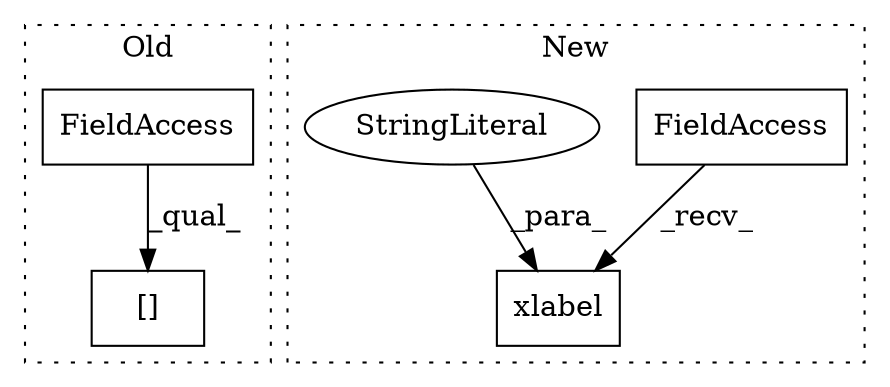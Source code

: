 digraph G {
subgraph cluster0 {
1 [label="[]" a="2" s="921,936" l="14,1" shape="box"];
5 [label="FieldAccess" a="22" s="921" l="13" shape="box"];
label = "Old";
style="dotted";
}
subgraph cluster1 {
2 [label="xlabel" a="32" s="2202,2217" l="7,1" shape="box"];
3 [label="FieldAccess" a="22" s="2184" l="10" shape="box"];
4 [label="StringLiteral" a="45" s="2209" l="8" shape="ellipse"];
label = "New";
style="dotted";
}
3 -> 2 [label="_recv_"];
4 -> 2 [label="_para_"];
5 -> 1 [label="_qual_"];
}